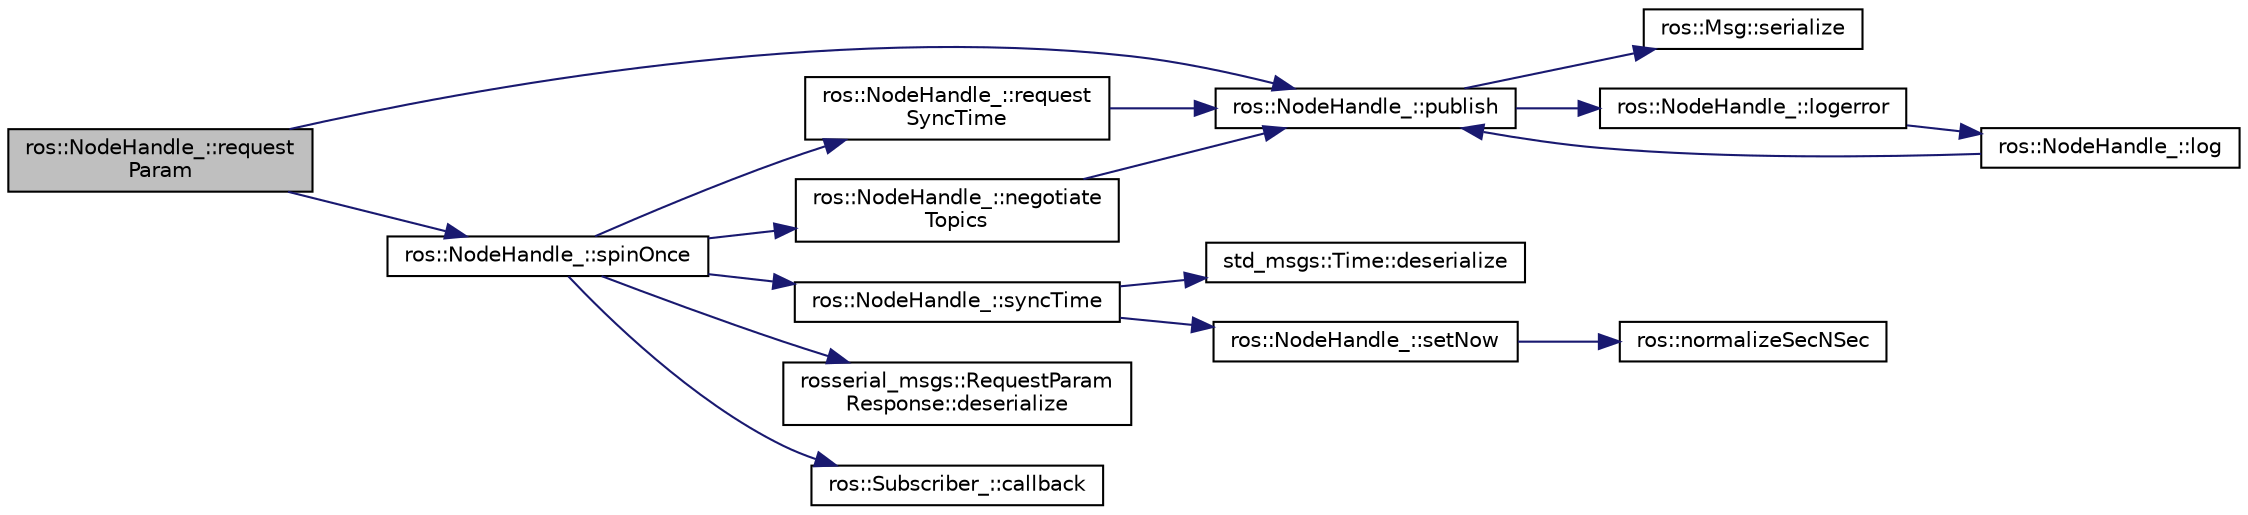 digraph "ros::NodeHandle_::requestParam"
{
  edge [fontname="Helvetica",fontsize="10",labelfontname="Helvetica",labelfontsize="10"];
  node [fontname="Helvetica",fontsize="10",shape=record];
  rankdir="LR";
  Node1 [label="ros::NodeHandle_::request\lParam",height=0.2,width=0.4,color="black", fillcolor="grey75", style="filled" fontcolor="black"];
  Node1 -> Node2 [color="midnightblue",fontsize="10",style="solid",fontname="Helvetica"];
  Node2 [label="ros::NodeHandle_::publish",height=0.2,width=0.4,color="black", fillcolor="white", style="filled",URL="$classros_1_1_node_handle__.html#ac4083fb8c4a983be2d1cd78243c6c815"];
  Node2 -> Node3 [color="midnightblue",fontsize="10",style="solid",fontname="Helvetica"];
  Node3 [label="ros::Msg::serialize",height=0.2,width=0.4,color="black", fillcolor="white", style="filled",URL="$classros_1_1_msg.html#a59d90898711c6632ec494985f43ca709"];
  Node2 -> Node4 [color="midnightblue",fontsize="10",style="solid",fontname="Helvetica"];
  Node4 [label="ros::NodeHandle_::logerror",height=0.2,width=0.4,color="black", fillcolor="white", style="filled",URL="$classros_1_1_node_handle__.html#ab83e1d5c531d5399638f33351f094910"];
  Node4 -> Node5 [color="midnightblue",fontsize="10",style="solid",fontname="Helvetica"];
  Node5 [label="ros::NodeHandle_::log",height=0.2,width=0.4,color="black", fillcolor="white", style="filled",URL="$classros_1_1_node_handle__.html#a25b48e052c6c1ca56bcee3ff8af0bf75"];
  Node5 -> Node2 [color="midnightblue",fontsize="10",style="solid",fontname="Helvetica"];
  Node1 -> Node6 [color="midnightblue",fontsize="10",style="solid",fontname="Helvetica"];
  Node6 [label="ros::NodeHandle_::spinOnce",height=0.2,width=0.4,color="black", fillcolor="white", style="filled",URL="$classros_1_1_node_handle__.html#a84759ad12f60ae2e0627a9a51a212b98"];
  Node6 -> Node7 [color="midnightblue",fontsize="10",style="solid",fontname="Helvetica"];
  Node7 [label="ros::NodeHandle_::request\lSyncTime",height=0.2,width=0.4,color="black", fillcolor="white", style="filled",URL="$classros_1_1_node_handle__.html#a52a1d7e8311335c28ac29a879f6522bc"];
  Node7 -> Node2 [color="midnightblue",fontsize="10",style="solid",fontname="Helvetica"];
  Node6 -> Node8 [color="midnightblue",fontsize="10",style="solid",fontname="Helvetica"];
  Node8 [label="ros::NodeHandle_::negotiate\lTopics",height=0.2,width=0.4,color="black", fillcolor="white", style="filled",URL="$classros_1_1_node_handle__.html#a8223fbb5d57755c72701a19e8016a966"];
  Node8 -> Node2 [color="midnightblue",fontsize="10",style="solid",fontname="Helvetica"];
  Node6 -> Node9 [color="midnightblue",fontsize="10",style="solid",fontname="Helvetica"];
  Node9 [label="ros::NodeHandle_::syncTime",height=0.2,width=0.4,color="black", fillcolor="white", style="filled",URL="$classros_1_1_node_handle__.html#a3c7aff10f36b29378a9437a468763449"];
  Node9 -> Node10 [color="midnightblue",fontsize="10",style="solid",fontname="Helvetica"];
  Node10 [label="std_msgs::Time::deserialize",height=0.2,width=0.4,color="black", fillcolor="white", style="filled",URL="$classstd__msgs_1_1_time.html#ac5ddefd3ccc822194e374fbf91deb30f"];
  Node9 -> Node11 [color="midnightblue",fontsize="10",style="solid",fontname="Helvetica"];
  Node11 [label="ros::NodeHandle_::setNow",height=0.2,width=0.4,color="black", fillcolor="white", style="filled",URL="$classros_1_1_node_handle__.html#a93227fd969fcb4e888aca0704d3cb31a"];
  Node11 -> Node12 [color="midnightblue",fontsize="10",style="solid",fontname="Helvetica"];
  Node12 [label="ros::normalizeSecNSec",height=0.2,width=0.4,color="black", fillcolor="white", style="filled",URL="$namespaceros.html#a36a3a005f3a7abb8e94725cc55675be6"];
  Node6 -> Node13 [color="midnightblue",fontsize="10",style="solid",fontname="Helvetica"];
  Node13 [label="rosserial_msgs::RequestParam\lResponse::deserialize",height=0.2,width=0.4,color="black", fillcolor="white", style="filled",URL="$classrosserial__msgs_1_1_request_param_response.html#acfdb088c1f7155232b9fd02903d6999b"];
  Node6 -> Node14 [color="midnightblue",fontsize="10",style="solid",fontname="Helvetica"];
  Node14 [label="ros::Subscriber_::callback",height=0.2,width=0.4,color="black", fillcolor="white", style="filled",URL="$classros_1_1_subscriber__.html#a303d61fa8a916ded53b9ee250a3c1461"];
}
